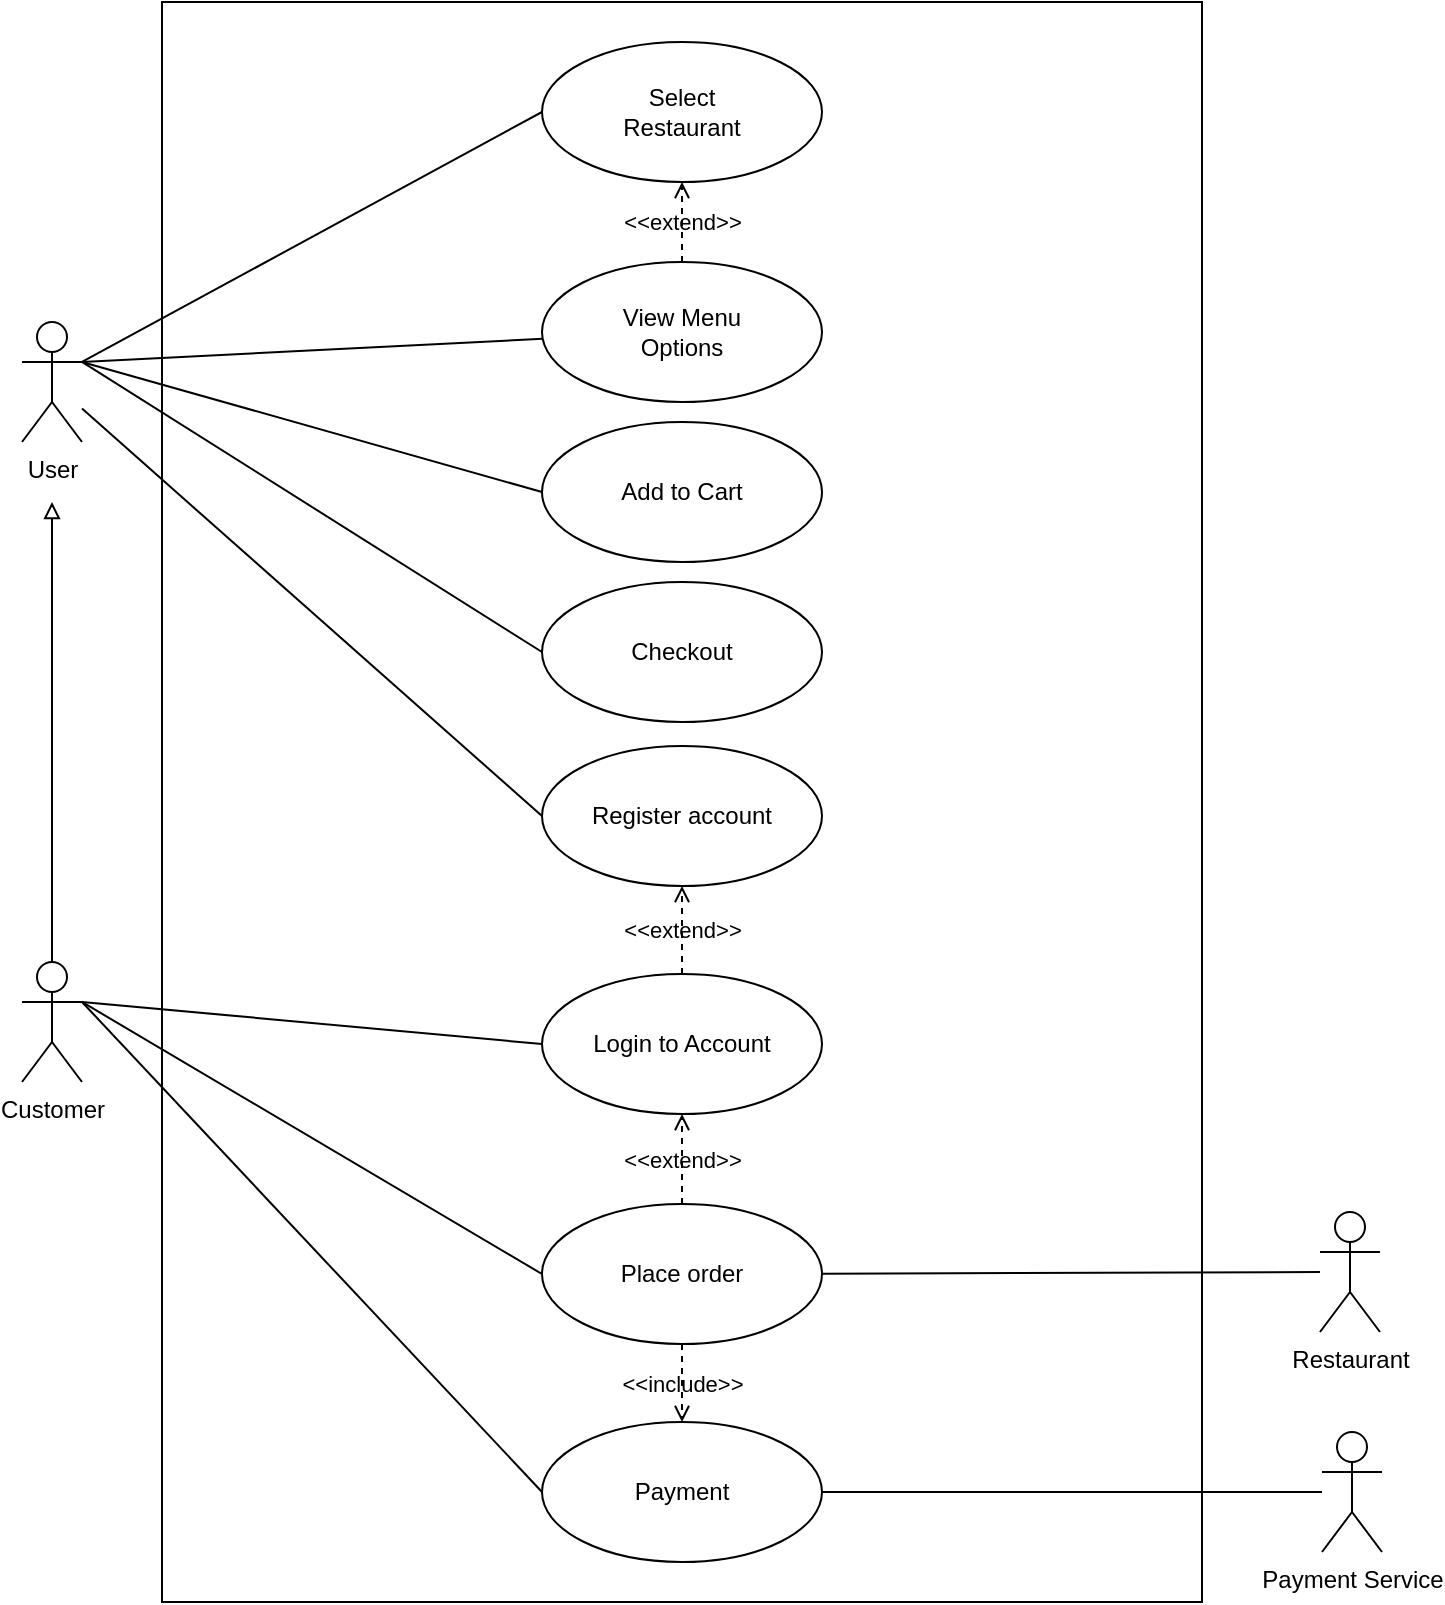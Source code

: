 <mxfile version="20.4.0" type="github" pages="5">
  <diagram id="5C2yOZhcDdu8UmGw2EsT" name="UseCase">
    <mxGraphModel dx="1476" dy="806" grid="1" gridSize="10" guides="1" tooltips="1" connect="1" arrows="1" fold="1" page="1" pageScale="1" pageWidth="827" pageHeight="1169" math="0" shadow="0">
      <root>
        <mxCell id="0" />
        <mxCell id="1" parent="0" />
        <mxCell id="oFe8WRy7C5E2Et6wAJxc-6" value="" style="rounded=0;whiteSpace=wrap;html=1;movable=0;resizable=0;rotatable=0;deletable=0;editable=0;connectable=0;" vertex="1" parent="1">
          <mxGeometry x="160" y="110" width="520" height="800" as="geometry" />
        </mxCell>
        <mxCell id="lEMSPJVFM7SucgRG7Dsa-4" style="edgeStyle=none;rounded=0;orthogonalLoop=1;jettySize=auto;html=1;entryX=0;entryY=0.5;entryDx=0;entryDy=0;endArrow=none;endFill=0;exitX=1;exitY=0.333;exitDx=0;exitDy=0;exitPerimeter=0;" edge="1" parent="1" source="oFe8WRy7C5E2Et6wAJxc-2" target="oFe8WRy7C5E2Et6wAJxc-8">
          <mxGeometry relative="1" as="geometry" />
        </mxCell>
        <mxCell id="lEMSPJVFM7SucgRG7Dsa-5" style="edgeStyle=none;rounded=0;orthogonalLoop=1;jettySize=auto;html=1;endArrow=none;endFill=0;exitX=1;exitY=0.333;exitDx=0;exitDy=0;exitPerimeter=0;" edge="1" parent="1" source="oFe8WRy7C5E2Et6wAJxc-2" target="oFe8WRy7C5E2Et6wAJxc-9">
          <mxGeometry relative="1" as="geometry" />
        </mxCell>
        <mxCell id="lEMSPJVFM7SucgRG7Dsa-9" style="edgeStyle=none;rounded=0;orthogonalLoop=1;jettySize=auto;html=1;entryX=0;entryY=0.5;entryDx=0;entryDy=0;endArrow=none;endFill=0;exitX=1;exitY=0.333;exitDx=0;exitDy=0;exitPerimeter=0;" edge="1" parent="1" source="oFe8WRy7C5E2Et6wAJxc-2" target="oFe8WRy7C5E2Et6wAJxc-10">
          <mxGeometry relative="1" as="geometry" />
        </mxCell>
        <mxCell id="lEMSPJVFM7SucgRG7Dsa-21" style="edgeStyle=none;rounded=0;orthogonalLoop=1;jettySize=auto;html=1;entryX=0;entryY=0.5;entryDx=0;entryDy=0;endArrow=none;endFill=0;exitX=1;exitY=0.333;exitDx=0;exitDy=0;exitPerimeter=0;" edge="1" parent="1" source="oFe8WRy7C5E2Et6wAJxc-2" target="oFe8WRy7C5E2Et6wAJxc-11">
          <mxGeometry relative="1" as="geometry" />
        </mxCell>
        <mxCell id="lEMSPJVFM7SucgRG7Dsa-30" style="edgeStyle=none;rounded=0;orthogonalLoop=1;jettySize=auto;html=1;entryX=0;entryY=0.5;entryDx=0;entryDy=0;endArrow=none;endFill=0;" edge="1" parent="1" source="oFe8WRy7C5E2Et6wAJxc-2" target="lEMSPJVFM7SucgRG7Dsa-24">
          <mxGeometry relative="1" as="geometry" />
        </mxCell>
        <mxCell id="oFe8WRy7C5E2Et6wAJxc-2" value="User" style="shape=umlActor;verticalLabelPosition=bottom;verticalAlign=top;html=1;movable=1;resizable=1;rotatable=1;deletable=1;editable=1;connectable=1;" vertex="1" parent="1">
          <mxGeometry x="90" y="270" width="30" height="60" as="geometry" />
        </mxCell>
        <mxCell id="lEMSPJVFM7SucgRG7Dsa-12" style="edgeStyle=none;rounded=0;orthogonalLoop=1;jettySize=auto;html=1;entryX=0;entryY=0.5;entryDx=0;entryDy=0;endArrow=none;endFill=0;exitX=1;exitY=0.333;exitDx=0;exitDy=0;exitPerimeter=0;" edge="1" parent="1" source="oFe8WRy7C5E2Et6wAJxc-3" target="lEMSPJVFM7SucgRG7Dsa-1">
          <mxGeometry relative="1" as="geometry" />
        </mxCell>
        <mxCell id="lEMSPJVFM7SucgRG7Dsa-17" style="edgeStyle=none;rounded=0;orthogonalLoop=1;jettySize=auto;html=1;endArrow=block;endFill=0;" edge="1" parent="1" source="oFe8WRy7C5E2Et6wAJxc-3">
          <mxGeometry relative="1" as="geometry">
            <mxPoint x="105" y="360" as="targetPoint" />
          </mxGeometry>
        </mxCell>
        <mxCell id="lEMSPJVFM7SucgRG7Dsa-20" style="edgeStyle=none;rounded=0;orthogonalLoop=1;jettySize=auto;html=1;entryX=0;entryY=0.5;entryDx=0;entryDy=0;endArrow=none;endFill=0;exitX=1;exitY=0.333;exitDx=0;exitDy=0;exitPerimeter=0;" edge="1" parent="1" source="oFe8WRy7C5E2Et6wAJxc-3" target="lEMSPJVFM7SucgRG7Dsa-18">
          <mxGeometry relative="1" as="geometry" />
        </mxCell>
        <mxCell id="lEMSPJVFM7SucgRG7Dsa-29" style="edgeStyle=none;rounded=0;orthogonalLoop=1;jettySize=auto;html=1;entryX=0;entryY=0.5;entryDx=0;entryDy=0;endArrow=none;endFill=0;exitX=1;exitY=0.333;exitDx=0;exitDy=0;exitPerimeter=0;" edge="1" parent="1" source="oFe8WRy7C5E2Et6wAJxc-3" target="lEMSPJVFM7SucgRG7Dsa-26">
          <mxGeometry relative="1" as="geometry" />
        </mxCell>
        <mxCell id="oFe8WRy7C5E2Et6wAJxc-3" value="Customer" style="shape=umlActor;verticalLabelPosition=bottom;verticalAlign=top;html=1;" vertex="1" parent="1">
          <mxGeometry x="90" y="590" width="30" height="60" as="geometry" />
        </mxCell>
        <mxCell id="oFe8WRy7C5E2Et6wAJxc-7" value="Payment Service" style="shape=umlActor;verticalLabelPosition=bottom;verticalAlign=top;html=1;" vertex="1" parent="1">
          <mxGeometry x="740" y="825" width="30" height="60" as="geometry" />
        </mxCell>
        <mxCell id="oFe8WRy7C5E2Et6wAJxc-8" value="Select &lt;br&gt;Restaurant" style="ellipse;whiteSpace=wrap;html=1;" vertex="1" parent="1">
          <mxGeometry x="350" y="130" width="140" height="70" as="geometry" />
        </mxCell>
        <mxCell id="oFe8WRy7C5E2Et6wAJxc-9" value="View Menu &lt;br&gt;Options" style="ellipse;whiteSpace=wrap;html=1;" vertex="1" parent="1">
          <mxGeometry x="350" y="240" width="140" height="70" as="geometry" />
        </mxCell>
        <mxCell id="oFe8WRy7C5E2Et6wAJxc-10" value="Add to Cart" style="ellipse;whiteSpace=wrap;html=1;" vertex="1" parent="1">
          <mxGeometry x="350" y="320" width="140" height="70" as="geometry" />
        </mxCell>
        <mxCell id="oFe8WRy7C5E2Et6wAJxc-11" value="Checkout" style="ellipse;whiteSpace=wrap;html=1;" vertex="1" parent="1">
          <mxGeometry x="350" y="400" width="140" height="70" as="geometry" />
        </mxCell>
        <mxCell id="lEMSPJVFM7SucgRG7Dsa-2" style="rounded=0;orthogonalLoop=1;jettySize=auto;html=1;endArrow=none;endFill=0;" edge="1" parent="1" source="lEMSPJVFM7SucgRG7Dsa-1" target="oFe8WRy7C5E2Et6wAJxc-7">
          <mxGeometry relative="1" as="geometry" />
        </mxCell>
        <mxCell id="lEMSPJVFM7SucgRG7Dsa-1" value="Payment" style="ellipse;whiteSpace=wrap;html=1;verticalAlign=middle;" vertex="1" parent="1">
          <mxGeometry x="350" y="820" width="140" height="70" as="geometry" />
        </mxCell>
        <mxCell id="lEMSPJVFM7SucgRG7Dsa-7" value="&amp;lt;&amp;lt;extend&amp;gt;&amp;gt;" style="html=1;verticalAlign=middle;labelBackgroundColor=none;endArrow=open;endFill=0;dashed=1;rounded=0;exitX=0.5;exitY=0;exitDx=0;exitDy=0;entryX=0.5;entryY=1;entryDx=0;entryDy=0;" edge="1" parent="1" source="oFe8WRy7C5E2Et6wAJxc-9" target="oFe8WRy7C5E2Et6wAJxc-8">
          <mxGeometry width="160" relative="1" as="geometry">
            <mxPoint x="450" y="360" as="sourcePoint" />
            <mxPoint x="420" y="239.226" as="targetPoint" />
          </mxGeometry>
        </mxCell>
        <mxCell id="lEMSPJVFM7SucgRG7Dsa-13" value="Restaurant" style="shape=umlActor;verticalLabelPosition=bottom;verticalAlign=top;html=1;" vertex="1" parent="1">
          <mxGeometry x="739" y="715" width="30" height="60" as="geometry" />
        </mxCell>
        <mxCell id="lEMSPJVFM7SucgRG7Dsa-23" style="edgeStyle=none;rounded=0;orthogonalLoop=1;jettySize=auto;html=1;endArrow=none;endFill=0;" edge="1" parent="1" source="lEMSPJVFM7SucgRG7Dsa-18" target="lEMSPJVFM7SucgRG7Dsa-13">
          <mxGeometry relative="1" as="geometry">
            <mxPoint x="690" y="690" as="targetPoint" />
          </mxGeometry>
        </mxCell>
        <mxCell id="lEMSPJVFM7SucgRG7Dsa-18" value="Place order" style="ellipse;whiteSpace=wrap;html=1;" vertex="1" parent="1">
          <mxGeometry x="350" y="711" width="140" height="70" as="geometry" />
        </mxCell>
        <mxCell id="lEMSPJVFM7SucgRG7Dsa-19" value="&amp;lt;&amp;lt;include&amp;gt;&amp;gt;" style="html=1;verticalAlign=middle;labelBackgroundColor=none;endArrow=open;endFill=0;dashed=1;rounded=0;entryX=0.5;entryY=0;entryDx=0;entryDy=0;exitX=0.5;exitY=1;exitDx=0;exitDy=0;" edge="1" parent="1" source="lEMSPJVFM7SucgRG7Dsa-18" target="lEMSPJVFM7SucgRG7Dsa-1">
          <mxGeometry width="160" relative="1" as="geometry">
            <mxPoint x="440" y="740" as="sourcePoint" />
            <mxPoint x="440" y="780" as="targetPoint" />
          </mxGeometry>
        </mxCell>
        <mxCell id="lEMSPJVFM7SucgRG7Dsa-24" value="Register account" style="ellipse;whiteSpace=wrap;html=1;" vertex="1" parent="1">
          <mxGeometry x="350" y="482" width="140" height="70" as="geometry" />
        </mxCell>
        <mxCell id="lEMSPJVFM7SucgRG7Dsa-26" value="Login to Account" style="ellipse;whiteSpace=wrap;html=1;" vertex="1" parent="1">
          <mxGeometry x="350" y="596" width="140" height="70" as="geometry" />
        </mxCell>
        <mxCell id="lEMSPJVFM7SucgRG7Dsa-31" value="&amp;lt;&amp;lt;extend&amp;gt;&amp;gt;" style="html=1;verticalAlign=middle;labelBackgroundColor=none;endArrow=open;endFill=0;dashed=1;rounded=0;exitX=0.5;exitY=0;exitDx=0;exitDy=0;" edge="1" parent="1" source="lEMSPJVFM7SucgRG7Dsa-26" target="lEMSPJVFM7SucgRG7Dsa-24">
          <mxGeometry width="160" relative="1" as="geometry">
            <mxPoint x="700" y="530" as="sourcePoint" />
            <mxPoint x="860" y="530" as="targetPoint" />
          </mxGeometry>
        </mxCell>
        <mxCell id="lEMSPJVFM7SucgRG7Dsa-33" value="&amp;lt;&amp;lt;extend&amp;gt;&amp;gt;" style="html=1;verticalAlign=middle;labelBackgroundColor=none;endArrow=open;endFill=0;dashed=1;rounded=0;exitX=0.5;exitY=0;exitDx=0;exitDy=0;entryX=0.5;entryY=1;entryDx=0;entryDy=0;" edge="1" parent="1" source="lEMSPJVFM7SucgRG7Dsa-18" target="lEMSPJVFM7SucgRG7Dsa-26">
          <mxGeometry width="160" relative="1" as="geometry">
            <mxPoint x="440" y="570" as="sourcePoint" />
            <mxPoint x="420" y="680" as="targetPoint" />
          </mxGeometry>
        </mxCell>
      </root>
    </mxGraphModel>
  </diagram>
  <diagram id="heB4lT8aY2zB5Wse3kcC" name="Activity Diagram">
    <mxGraphModel dx="2066" dy="1128" grid="1" gridSize="10" guides="1" tooltips="1" connect="1" arrows="1" fold="1" page="1" pageScale="1" pageWidth="827" pageHeight="1169" math="0" shadow="0">
      <root>
        <mxCell id="0" />
        <mxCell id="1" parent="0" />
      </root>
    </mxGraphModel>
  </diagram>
  <diagram id="3LSFojrLGFxngQKGgRl_" name="Class diagram">
    <mxGraphModel dx="2066" dy="1128" grid="1" gridSize="10" guides="1" tooltips="1" connect="1" arrows="1" fold="1" page="1" pageScale="1" pageWidth="827" pageHeight="1169" math="0" shadow="0">
      <root>
        <mxCell id="0" />
        <mxCell id="1" parent="0" />
      </root>
    </mxGraphModel>
  </diagram>
  <diagram id="rdeHf4TdWS1WWEgRXUAP" name="Sequence diagram">
    <mxGraphModel dx="2066" dy="1128" grid="1" gridSize="10" guides="1" tooltips="1" connect="1" arrows="1" fold="1" page="1" pageScale="1" pageWidth="827" pageHeight="1169" math="0" shadow="0">
      <root>
        <mxCell id="0" />
        <mxCell id="1" parent="0" />
      </root>
    </mxGraphModel>
  </diagram>
  <diagram id="SvsjZihzIFLVg0hKliqz" name="RUP (Rational Unified Process) ">
    <mxGraphModel dx="2066" dy="1128" grid="1" gridSize="10" guides="1" tooltips="1" connect="1" arrows="1" fold="1" page="1" pageScale="1" pageWidth="827" pageHeight="1169" math="0" shadow="0">
      <root>
        <mxCell id="0" />
        <mxCell id="1" parent="0" />
      </root>
    </mxGraphModel>
  </diagram>
</mxfile>
